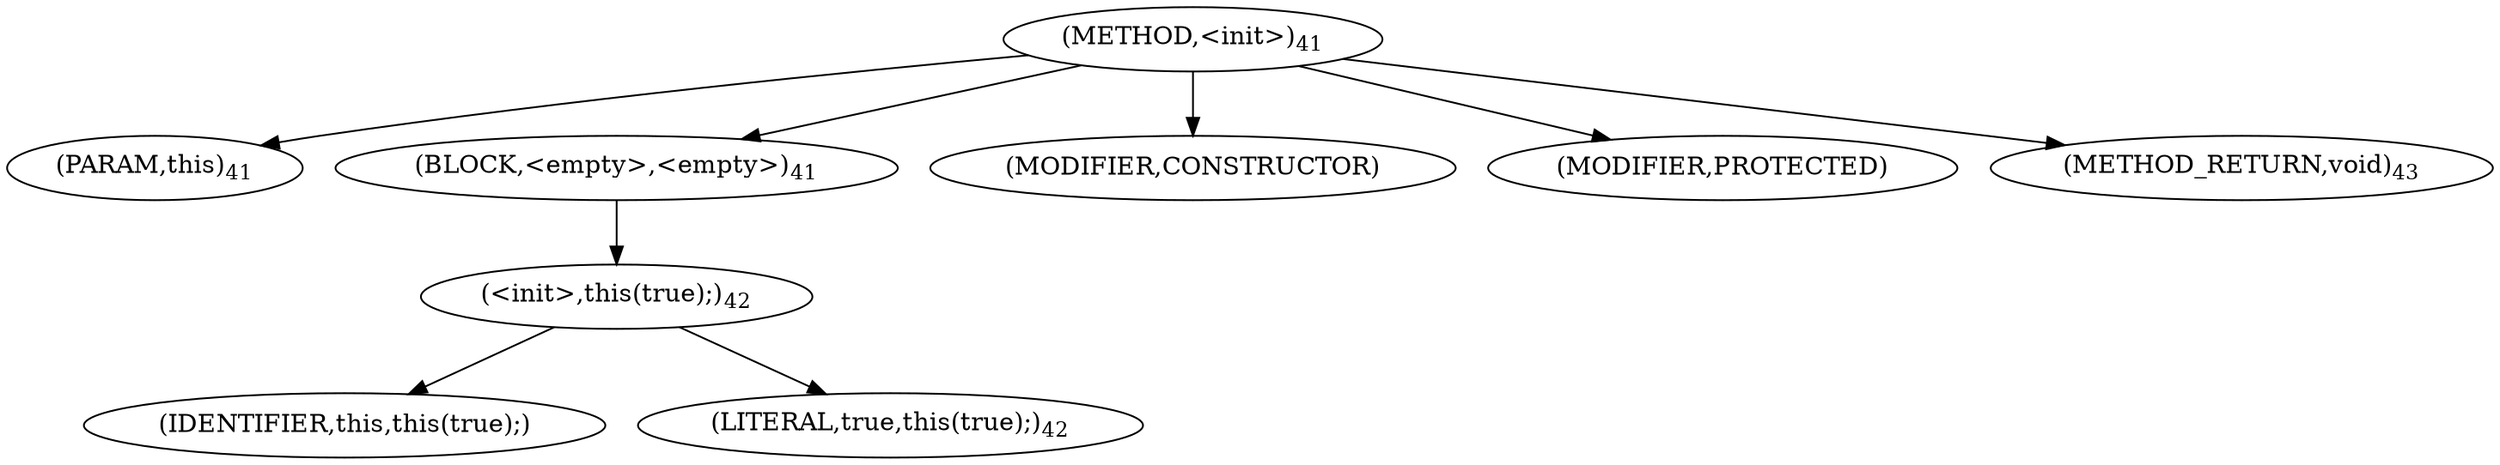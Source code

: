 digraph "&lt;init&gt;" {  
"49" [label = <(METHOD,&lt;init&gt;)<SUB>41</SUB>> ]
"4" [label = <(PARAM,this)<SUB>41</SUB>> ]
"50" [label = <(BLOCK,&lt;empty&gt;,&lt;empty&gt;)<SUB>41</SUB>> ]
"51" [label = <(&lt;init&gt;,this(true);)<SUB>42</SUB>> ]
"3" [label = <(IDENTIFIER,this,this(true);)> ]
"52" [label = <(LITERAL,true,this(true);)<SUB>42</SUB>> ]
"53" [label = <(MODIFIER,CONSTRUCTOR)> ]
"54" [label = <(MODIFIER,PROTECTED)> ]
"55" [label = <(METHOD_RETURN,void)<SUB>43</SUB>> ]
  "49" -> "4" 
  "49" -> "50" 
  "49" -> "53" 
  "49" -> "54" 
  "49" -> "55" 
  "50" -> "51" 
  "51" -> "3" 
  "51" -> "52" 
}
